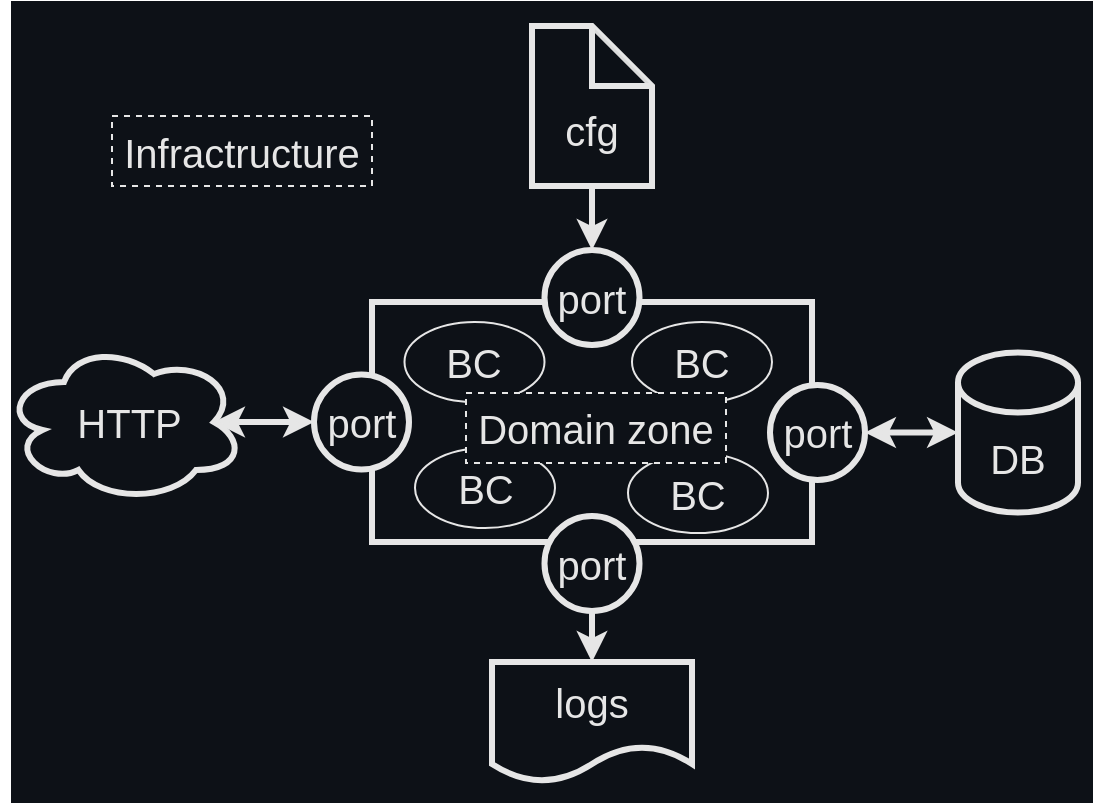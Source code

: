 <mxfile>
    <diagram id="rU-xtE7swLQ4DO77qGND" name="Страница 1">
        <mxGraphModel dx="1047" dy="516" grid="1" gridSize="10" guides="1" tooltips="1" connect="1" arrows="1" fold="1" page="1" pageScale="1" pageWidth="827" pageHeight="1169" background="none" math="0" shadow="0">
            <root>
                <mxCell id="0"/>
                <mxCell id="1" parent="0"/>
                <mxCell id="2" value="" style="rounded=0;whiteSpace=wrap;html=1;strokeColor=#0D1117;fillColor=#0D1117;" parent="1" vertex="1">
                    <mxGeometry x="50" y="50" width="540" height="400" as="geometry"/>
                </mxCell>
                <mxCell id="3" value="" style="rounded=0;whiteSpace=wrap;html=1;strokeWidth=3;strokeColor=#E6E6E6;fillColor=#0D1117;" parent="1" vertex="1">
                    <mxGeometry x="230" y="200" width="220" height="120" as="geometry"/>
                </mxCell>
                <mxCell id="8" value="&lt;font style=&quot;background-color: rgb(13, 17, 23);&quot; color=&quot;#e6e6e6&quot;&gt;port&lt;/font&gt;" style="ellipse;whiteSpace=wrap;html=1;aspect=fixed;strokeWidth=3;fontSize=20;strokeColor=#E6E6E6;fillColor=#0D1117;" parent="1" vertex="1">
                    <mxGeometry x="201" y="236.25" width="47.5" height="47.5" as="geometry"/>
                </mxCell>
                <mxCell id="10" value="&lt;font style=&quot;background-color: rgb(13, 17, 23);&quot; color=&quot;#e6e6e6&quot;&gt;BC&lt;/font&gt;" style="ellipse;whiteSpace=wrap;html=1;strokeWidth=1;fontSize=20;strokeColor=#E6E6E6;fillColor=#0D1117;" parent="1" vertex="1">
                    <mxGeometry x="358" y="275.5" width="70" height="40" as="geometry"/>
                </mxCell>
                <mxCell id="11" value="&lt;font style=&quot;background-color: rgb(13, 17, 23);&quot; color=&quot;#e6e6e6&quot;&gt;port&lt;/font&gt;" style="ellipse;whiteSpace=wrap;html=1;aspect=fixed;strokeWidth=3;fontSize=20;strokeColor=#E6E6E6;fillColor=#0D1117;" parent="1" vertex="1">
                    <mxGeometry x="429" y="241.5" width="47.5" height="47.5" as="geometry"/>
                </mxCell>
                <mxCell id="12" value="&lt;font style=&quot;background-color: rgb(13, 17, 23);&quot; color=&quot;#e6e6e6&quot;&gt;port&lt;/font&gt;" style="ellipse;whiteSpace=wrap;html=1;aspect=fixed;strokeWidth=3;fontSize=20;strokeColor=#E6E6E6;fillColor=#0D1117;" parent="1" vertex="1">
                    <mxGeometry x="316.25" y="307" width="47.5" height="47.5" as="geometry"/>
                </mxCell>
                <mxCell id="13" value="&lt;font color=&quot;#e6e6e6&quot; style=&quot;background-color: rgb(13, 17, 23);&quot;&gt;port&lt;/font&gt;" style="ellipse;whiteSpace=wrap;html=1;aspect=fixed;strokeWidth=3;fontSize=20;strokeColor=#E6E6E6;fillColor=#0D1117;" parent="1" vertex="1">
                    <mxGeometry x="316.25" y="174" width="47.5" height="47.5" as="geometry"/>
                </mxCell>
                <mxCell id="14" value="&lt;font style=&quot;background-color: rgb(13, 17, 23);&quot; color=&quot;#e6e6e6&quot;&gt;BC&lt;/font&gt;" style="ellipse;whiteSpace=wrap;html=1;strokeWidth=1;fontSize=20;strokeColor=#E6E6E6;fillColor=#0D1117;" parent="1" vertex="1">
                    <mxGeometry x="251.5" y="273" width="70" height="40" as="geometry"/>
                </mxCell>
                <mxCell id="15" value="&lt;font style=&quot;background-color: rgb(13, 17, 23);&quot; color=&quot;#e6e6e6&quot;&gt;BC&lt;/font&gt;" style="ellipse;whiteSpace=wrap;html=1;strokeWidth=1;fontSize=20;strokeColor=#E6E6E6;fillColor=#0D1117;" parent="1" vertex="1">
                    <mxGeometry x="360" y="210" width="70" height="40" as="geometry"/>
                </mxCell>
                <mxCell id="16" value="&lt;font style=&quot;background-color: rgb(13, 17, 23);&quot; color=&quot;#e6e6e6&quot;&gt;BC&lt;/font&gt;" style="ellipse;whiteSpace=wrap;html=1;strokeWidth=1;fontSize=20;strokeColor=#E6E6E6;fillColor=#0D1117;" parent="1" vertex="1">
                    <mxGeometry x="246.25" y="210" width="70" height="40" as="geometry"/>
                </mxCell>
                <mxCell id="17" value="&lt;font style=&quot;background-color: rgb(13, 17, 23);&quot; color=&quot;#e6e6e6&quot;&gt;DB&lt;/font&gt;" style="shape=cylinder3;whiteSpace=wrap;html=1;boundedLbl=1;backgroundOutline=1;size=15;strokeWidth=3;fontSize=20;strokeColor=#E6E6E6;fillColor=#0D1117;" parent="1" vertex="1">
                    <mxGeometry x="523" y="225.25" width="60" height="80" as="geometry"/>
                </mxCell>
                <mxCell id="20" value="" style="endArrow=classic;startArrow=classic;html=1;fontSize=20;strokeWidth=3;exitX=0.875;exitY=0.5;exitDx=0;exitDy=0;entryX=0;entryY=0.5;entryDx=0;entryDy=0;strokeColor=#E6E6E6;exitPerimeter=0;" parent="1" source="28" target="8" edge="1">
                    <mxGeometry width="50" height="50" relative="1" as="geometry">
                        <mxPoint x="160" y="259.5" as="sourcePoint"/>
                        <mxPoint x="470" y="380" as="targetPoint"/>
                    </mxGeometry>
                </mxCell>
                <mxCell id="21" value="" style="endArrow=classic;startArrow=classic;html=1;fontSize=20;strokeWidth=3;exitX=1;exitY=0.5;exitDx=0;exitDy=0;strokeColor=#E6E6E6;entryX=0;entryY=0.5;entryDx=0;entryDy=0;entryPerimeter=0;" parent="1" source="11" target="17" edge="1">
                    <mxGeometry width="50" height="50" relative="1" as="geometry">
                        <mxPoint x="170" y="267.5" as="sourcePoint"/>
                        <mxPoint x="510" y="270" as="targetPoint"/>
                    </mxGeometry>
                </mxCell>
                <mxCell id="22" value="&lt;font style=&quot;background-color: rgb(13, 17, 23);&quot; color=&quot;#e6e6e6&quot;&gt;&lt;br&gt;cfg&lt;/font&gt;" style="shape=note;whiteSpace=wrap;html=1;backgroundOutline=1;darkOpacity=0.05;strokeWidth=3;fontSize=20;strokeColor=#E6E6E6;fillColor=#0D1117;" parent="1" vertex="1">
                    <mxGeometry x="310" y="62" width="60" height="80" as="geometry"/>
                </mxCell>
                <mxCell id="23" value="" style="endArrow=classic;html=1;strokeWidth=3;fontSize=20;exitX=0.5;exitY=1;exitDx=0;exitDy=0;exitPerimeter=0;entryX=0.5;entryY=0;entryDx=0;entryDy=0;strokeColor=#E6E6E6;" parent="1" source="22" target="13" edge="1">
                    <mxGeometry width="50" height="50" relative="1" as="geometry">
                        <mxPoint x="400" y="290" as="sourcePoint"/>
                        <mxPoint x="450" y="240" as="targetPoint"/>
                    </mxGeometry>
                </mxCell>
                <mxCell id="24" value="" style="endArrow=classic;html=1;strokeWidth=3;fontSize=20;exitX=0.5;exitY=1;exitDx=0;exitDy=0;strokeColor=#E6E6E6;" parent="1" source="12" edge="1">
                    <mxGeometry width="50" height="50" relative="1" as="geometry">
                        <mxPoint x="350" y="140.0" as="sourcePoint"/>
                        <mxPoint x="340" y="380" as="targetPoint"/>
                    </mxGeometry>
                </mxCell>
                <mxCell id="29" value="" style="shape=document;whiteSpace=wrap;html=1;boundedLbl=1;labelBackgroundColor=#0D1117;strokeColor=#E6E6E6;fontColor=#E6E6E6;fillColor=#0D1117;strokeWidth=3;" parent="1" vertex="1">
                    <mxGeometry x="290" y="380" width="100" height="60" as="geometry"/>
                </mxCell>
                <mxCell id="28" value="&lt;font style=&quot;background-color: rgb(13, 17, 23);&quot; color=&quot;#e6e6e6&quot;&gt;&amp;nbsp;HTTP&lt;/font&gt;" style="ellipse;shape=cloud;whiteSpace=wrap;html=1;strokeWidth=3;fontSize=20;strokeColor=#E6E6E6;fillColor=#0D1117;" parent="1" vertex="1">
                    <mxGeometry x="46" y="220" width="120" height="80" as="geometry"/>
                </mxCell>
                <mxCell id="26" value="&lt;font style=&quot;background-color: rgb(13, 17, 23);&quot; color=&quot;#e6e6e6&quot;&gt;logs&lt;/font&gt;" style="text;html=1;strokeColor=none;fillColor=none;align=center;verticalAlign=middle;whiteSpace=wrap;rounded=0;strokeWidth=3;fontSize=20;" parent="1" vertex="1">
                    <mxGeometry x="310" y="385" width="60" height="30" as="geometry"/>
                </mxCell>
                <mxCell id="4" value="&lt;font color=&quot;#e6e6e6&quot; style=&quot;font-size: 20px; background-color: rgb(13, 17, 23);&quot;&gt;Domain zone&lt;/font&gt;" style="text;html=1;strokeColor=#E6E6E6;fillColor=#0D1117;align=center;verticalAlign=middle;whiteSpace=wrap;rounded=0;strokeWidth=1;dashed=1;" parent="1" vertex="1">
                    <mxGeometry x="277" y="245.5" width="130" height="35" as="geometry"/>
                </mxCell>
                <mxCell id="31" value="&lt;font color=&quot;#e6e6e6&quot; style=&quot;font-size: 20px; background-color: rgb(13, 17, 23);&quot;&gt;Infractructure&lt;/font&gt;" style="text;html=1;strokeColor=#E6E6E6;fillColor=#0D1117;align=center;verticalAlign=middle;whiteSpace=wrap;rounded=0;strokeWidth=1;dashed=1;" parent="1" vertex="1">
                    <mxGeometry x="100" y="107" width="130" height="35" as="geometry"/>
                </mxCell>
            </root>
        </mxGraphModel>
    </diagram>
</mxfile>